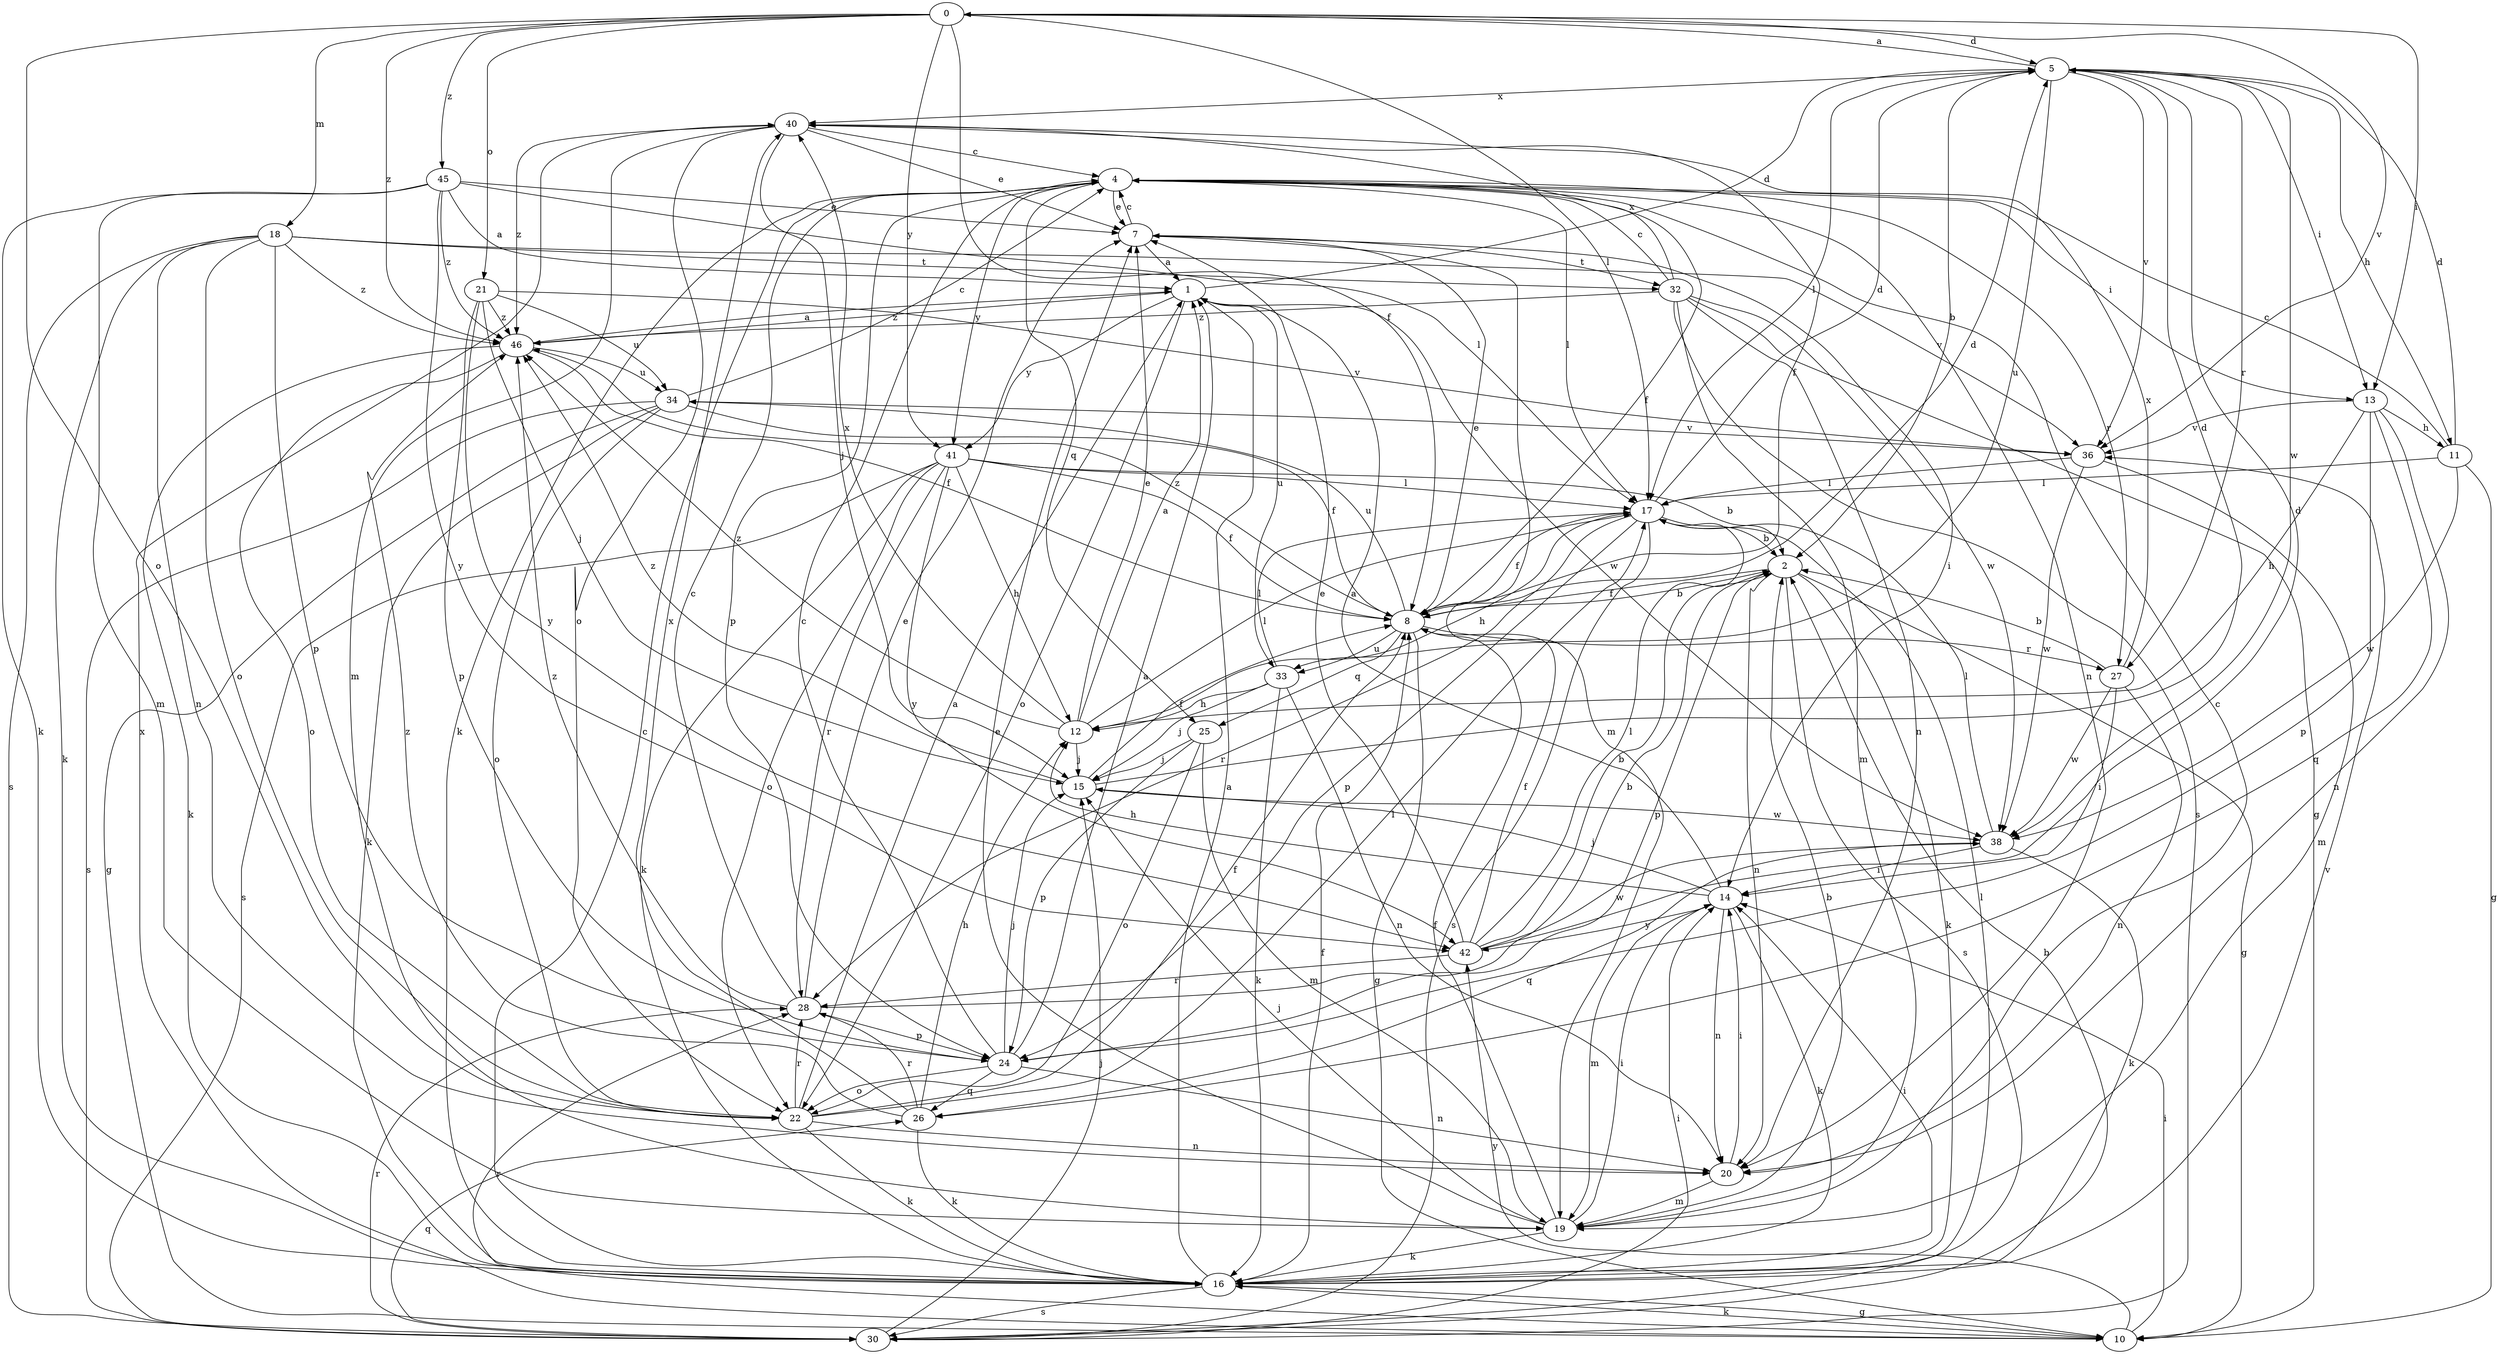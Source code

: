 strict digraph  {
0;
1;
2;
4;
5;
7;
8;
10;
11;
12;
13;
14;
15;
16;
17;
18;
19;
20;
21;
22;
24;
25;
26;
27;
28;
30;
32;
33;
34;
36;
38;
40;
41;
42;
45;
46;
0 -> 5  [label=d];
0 -> 8  [label=f];
0 -> 13  [label=i];
0 -> 17  [label=l];
0 -> 18  [label=m];
0 -> 21  [label=o];
0 -> 22  [label=o];
0 -> 36  [label=v];
0 -> 41  [label=y];
0 -> 45  [label=z];
0 -> 46  [label=z];
1 -> 5  [label=d];
1 -> 22  [label=o];
1 -> 33  [label=u];
1 -> 38  [label=w];
1 -> 41  [label=y];
1 -> 46  [label=z];
2 -> 8  [label=f];
2 -> 10  [label=g];
2 -> 16  [label=k];
2 -> 20  [label=n];
2 -> 24  [label=p];
2 -> 30  [label=s];
4 -> 7  [label=e];
4 -> 8  [label=f];
4 -> 13  [label=i];
4 -> 16  [label=k];
4 -> 17  [label=l];
4 -> 20  [label=n];
4 -> 24  [label=p];
4 -> 25  [label=q];
4 -> 27  [label=r];
4 -> 41  [label=y];
5 -> 0  [label=a];
5 -> 2  [label=b];
5 -> 11  [label=h];
5 -> 13  [label=i];
5 -> 17  [label=l];
5 -> 27  [label=r];
5 -> 33  [label=u];
5 -> 36  [label=v];
5 -> 38  [label=w];
5 -> 40  [label=x];
7 -> 1  [label=a];
7 -> 4  [label=c];
7 -> 14  [label=i];
7 -> 19  [label=m];
7 -> 32  [label=t];
8 -> 2  [label=b];
8 -> 5  [label=d];
8 -> 7  [label=e];
8 -> 10  [label=g];
8 -> 25  [label=q];
8 -> 27  [label=r];
8 -> 33  [label=u];
8 -> 34  [label=u];
8 -> 46  [label=z];
10 -> 14  [label=i];
10 -> 16  [label=k];
10 -> 28  [label=r];
10 -> 40  [label=x];
10 -> 42  [label=y];
11 -> 4  [label=c];
11 -> 5  [label=d];
11 -> 10  [label=g];
11 -> 17  [label=l];
11 -> 38  [label=w];
12 -> 1  [label=a];
12 -> 7  [label=e];
12 -> 15  [label=j];
12 -> 17  [label=l];
12 -> 40  [label=x];
12 -> 46  [label=z];
13 -> 11  [label=h];
13 -> 12  [label=h];
13 -> 20  [label=n];
13 -> 24  [label=p];
13 -> 26  [label=q];
13 -> 36  [label=v];
14 -> 1  [label=a];
14 -> 12  [label=h];
14 -> 15  [label=j];
14 -> 16  [label=k];
14 -> 19  [label=m];
14 -> 20  [label=n];
14 -> 42  [label=y];
15 -> 5  [label=d];
15 -> 8  [label=f];
15 -> 38  [label=w];
15 -> 46  [label=z];
16 -> 1  [label=a];
16 -> 4  [label=c];
16 -> 8  [label=f];
16 -> 10  [label=g];
16 -> 14  [label=i];
16 -> 17  [label=l];
16 -> 30  [label=s];
16 -> 36  [label=v];
17 -> 2  [label=b];
17 -> 5  [label=d];
17 -> 8  [label=f];
17 -> 12  [label=h];
17 -> 24  [label=p];
17 -> 28  [label=r];
17 -> 30  [label=s];
18 -> 16  [label=k];
18 -> 20  [label=n];
18 -> 22  [label=o];
18 -> 24  [label=p];
18 -> 30  [label=s];
18 -> 32  [label=t];
18 -> 36  [label=v];
18 -> 46  [label=z];
19 -> 2  [label=b];
19 -> 4  [label=c];
19 -> 7  [label=e];
19 -> 8  [label=f];
19 -> 14  [label=i];
19 -> 15  [label=j];
19 -> 16  [label=k];
20 -> 14  [label=i];
20 -> 19  [label=m];
21 -> 15  [label=j];
21 -> 24  [label=p];
21 -> 34  [label=u];
21 -> 36  [label=v];
21 -> 42  [label=y];
21 -> 46  [label=z];
22 -> 1  [label=a];
22 -> 8  [label=f];
22 -> 16  [label=k];
22 -> 17  [label=l];
22 -> 20  [label=n];
22 -> 28  [label=r];
24 -> 1  [label=a];
24 -> 4  [label=c];
24 -> 15  [label=j];
24 -> 20  [label=n];
24 -> 22  [label=o];
24 -> 26  [label=q];
25 -> 15  [label=j];
25 -> 19  [label=m];
25 -> 22  [label=o];
25 -> 24  [label=p];
26 -> 12  [label=h];
26 -> 16  [label=k];
26 -> 28  [label=r];
26 -> 40  [label=x];
26 -> 46  [label=z];
27 -> 2  [label=b];
27 -> 14  [label=i];
27 -> 20  [label=n];
27 -> 38  [label=w];
27 -> 40  [label=x];
28 -> 2  [label=b];
28 -> 4  [label=c];
28 -> 7  [label=e];
28 -> 24  [label=p];
28 -> 46  [label=z];
30 -> 2  [label=b];
30 -> 14  [label=i];
30 -> 15  [label=j];
30 -> 26  [label=q];
30 -> 28  [label=r];
32 -> 4  [label=c];
32 -> 10  [label=g];
32 -> 19  [label=m];
32 -> 20  [label=n];
32 -> 30  [label=s];
32 -> 38  [label=w];
32 -> 40  [label=x];
32 -> 46  [label=z];
33 -> 12  [label=h];
33 -> 15  [label=j];
33 -> 16  [label=k];
33 -> 17  [label=l];
33 -> 20  [label=n];
34 -> 4  [label=c];
34 -> 8  [label=f];
34 -> 10  [label=g];
34 -> 16  [label=k];
34 -> 22  [label=o];
34 -> 30  [label=s];
34 -> 36  [label=v];
36 -> 17  [label=l];
36 -> 19  [label=m];
36 -> 38  [label=w];
38 -> 14  [label=i];
38 -> 16  [label=k];
38 -> 17  [label=l];
38 -> 26  [label=q];
40 -> 4  [label=c];
40 -> 7  [label=e];
40 -> 8  [label=f];
40 -> 15  [label=j];
40 -> 19  [label=m];
40 -> 22  [label=o];
40 -> 46  [label=z];
41 -> 2  [label=b];
41 -> 8  [label=f];
41 -> 12  [label=h];
41 -> 16  [label=k];
41 -> 17  [label=l];
41 -> 22  [label=o];
41 -> 28  [label=r];
41 -> 30  [label=s];
41 -> 42  [label=y];
42 -> 2  [label=b];
42 -> 5  [label=d];
42 -> 7  [label=e];
42 -> 8  [label=f];
42 -> 17  [label=l];
42 -> 28  [label=r];
42 -> 38  [label=w];
45 -> 1  [label=a];
45 -> 7  [label=e];
45 -> 16  [label=k];
45 -> 17  [label=l];
45 -> 19  [label=m];
45 -> 42  [label=y];
45 -> 46  [label=z];
46 -> 1  [label=a];
46 -> 8  [label=f];
46 -> 16  [label=k];
46 -> 22  [label=o];
46 -> 34  [label=u];
}

